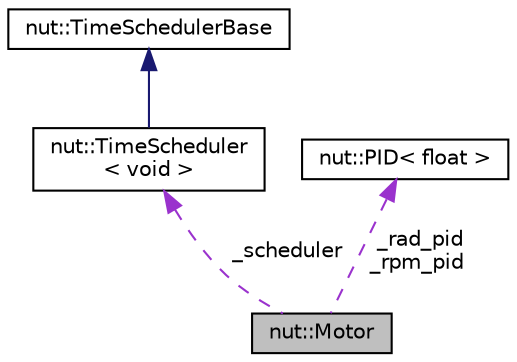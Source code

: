 digraph "nut::Motor"
{
 // LATEX_PDF_SIZE
  edge [fontname="Helvetica",fontsize="10",labelfontname="Helvetica",labelfontsize="10"];
  node [fontname="Helvetica",fontsize="10",shape=record];
  Node1 [label="nut::Motor",height=0.2,width=0.4,color="black", fillcolor="grey75", style="filled", fontcolor="black",tooltip="モータ制御基底純粋仮想クラス"];
  Node2 -> Node1 [dir="back",color="darkorchid3",fontsize="10",style="dashed",label=" _scheduler" ,fontname="Helvetica"];
  Node2 [label="nut::TimeScheduler\l\< void \>",height=0.2,width=0.4,color="black", fillcolor="white", style="filled",URL="$db/de6/classnut_1_1_time_scheduler_3_01void_01_4.html",tooltip="タイムスケジューラクラスのvoid特殊化"];
  Node3 -> Node2 [dir="back",color="midnightblue",fontsize="10",style="solid",fontname="Helvetica"];
  Node3 [label="nut::TimeSchedulerBase",height=0.2,width=0.4,color="black", fillcolor="white", style="filled",URL="$d9/d00/classnut_1_1_time_scheduler_base.html",tooltip="時間制御基底純粋仮想クラス"];
  Node4 -> Node1 [dir="back",color="darkorchid3",fontsize="10",style="dashed",label=" _rad_pid\n_rpm_pid" ,fontname="Helvetica"];
  Node4 [label="nut::PID\< float \>",height=0.2,width=0.4,color="black", fillcolor="white", style="filled",URL="$d5/d5c/classnut_1_1_p_i_d.html",tooltip=" "];
}
